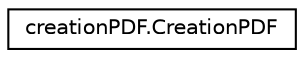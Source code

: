 digraph "Graphical Class Hierarchy"
{
 // LATEX_PDF_SIZE
  edge [fontname="Helvetica",fontsize="10",labelfontname="Helvetica",labelfontsize="10"];
  node [fontname="Helvetica",fontsize="10",shape=record];
  rankdir="LR";
  Node0 [label="creationPDF.CreationPDF",height=0.2,width=0.4,color="black", fillcolor="white", style="filled",URL="$classcreation_p_d_f_1_1_creation_p_d_f.html",tooltip=" "];
}
